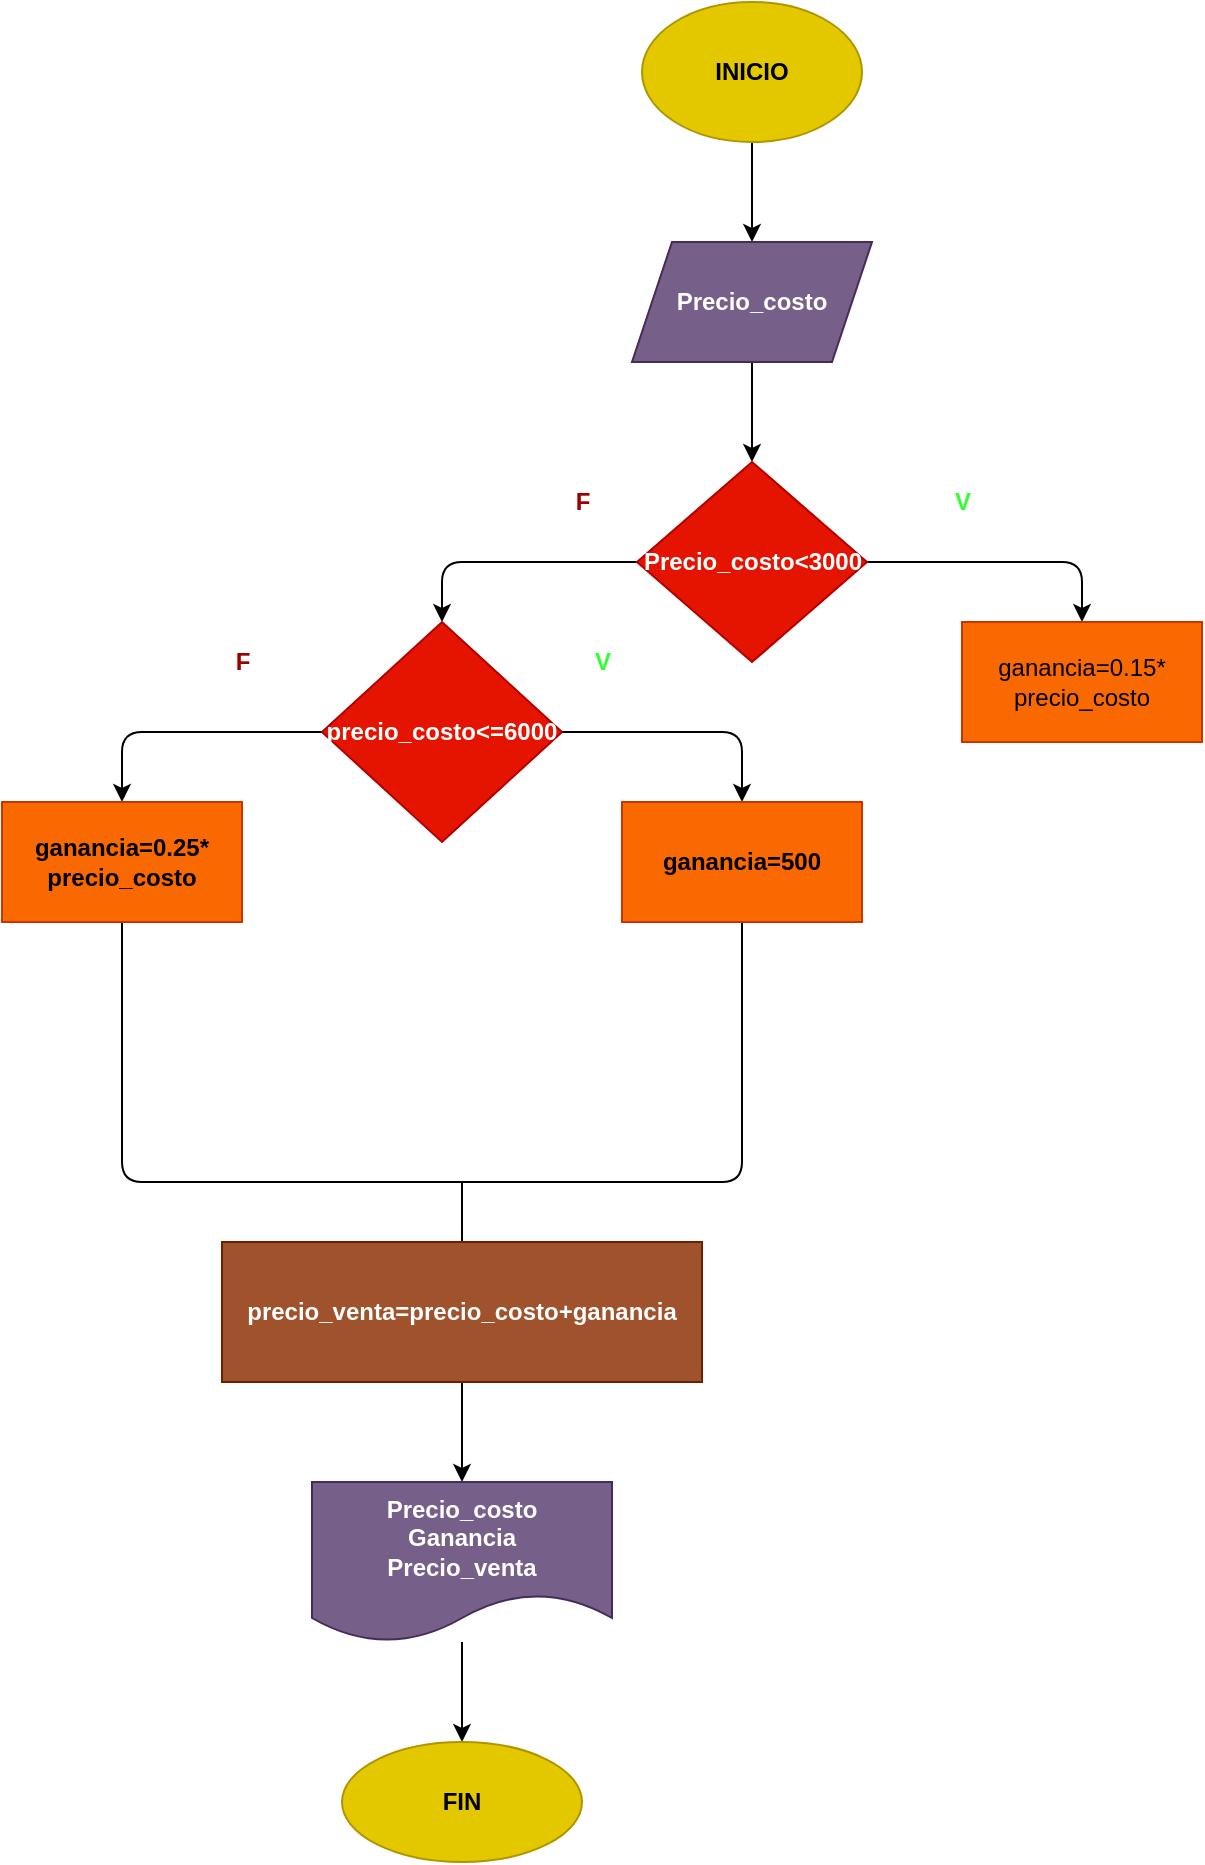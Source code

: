 <mxfile>
    <diagram id="BwwRs1ZiG5zRJxkbWtth" name="Página-1">
        <mxGraphModel dx="1468" dy="459" grid="1" gridSize="10" guides="1" tooltips="1" connect="1" arrows="1" fold="1" page="1" pageScale="1" pageWidth="827" pageHeight="1169" math="0" shadow="0">
            <root>
                <mxCell id="0"/>
                <mxCell id="1" parent="0"/>
                <mxCell id="4" value="" style="edgeStyle=none;html=1;fontColor=#000000;" parent="1" source="2" target="3" edge="1">
                    <mxGeometry relative="1" as="geometry"/>
                </mxCell>
                <mxCell id="2" value="&lt;b&gt;&lt;font color=&quot;#000000&quot;&gt;INICIO&lt;/font&gt;&lt;/b&gt;" style="ellipse;whiteSpace=wrap;html=1;fillColor=#e3c800;strokeColor=#B09500;fontColor=#000000;" parent="1" vertex="1">
                    <mxGeometry x="210" y="20" width="110" height="70" as="geometry"/>
                </mxCell>
                <mxCell id="6" value="" style="edgeStyle=none;html=1;fontColor=#000000;" parent="1" source="3" target="5" edge="1">
                    <mxGeometry relative="1" as="geometry"/>
                </mxCell>
                <mxCell id="3" value="&lt;b&gt;Precio_costo&lt;/b&gt;" style="shape=parallelogram;perimeter=parallelogramPerimeter;whiteSpace=wrap;html=1;fixedSize=1;fillColor=#76608a;strokeColor=#432D57;fontColor=#ffffff;" parent="1" vertex="1">
                    <mxGeometry x="205" y="140" width="120" height="60" as="geometry"/>
                </mxCell>
                <mxCell id="8" value="" style="edgeStyle=none;html=1;fontColor=#000000;" parent="1" source="5" target="7" edge="1">
                    <mxGeometry relative="1" as="geometry">
                        <Array as="points">
                            <mxPoint x="430" y="300"/>
                        </Array>
                    </mxGeometry>
                </mxCell>
                <mxCell id="11" value="" style="edgeStyle=none;html=1;fontColor=#33FF33;" parent="1" source="5" target="10" edge="1">
                    <mxGeometry relative="1" as="geometry">
                        <Array as="points">
                            <mxPoint x="110" y="300"/>
                        </Array>
                    </mxGeometry>
                </mxCell>
                <mxCell id="5" value="&lt;b&gt;Precio_costo&amp;lt;3000&lt;/b&gt;" style="rhombus;whiteSpace=wrap;html=1;fillColor=#e51400;strokeColor=#B20000;fontColor=#ffffff;" parent="1" vertex="1">
                    <mxGeometry x="207.5" y="250" width="115" height="100" as="geometry"/>
                </mxCell>
                <mxCell id="7" value="ganancia=0.15* precio_costo" style="whiteSpace=wrap;html=1;fillColor=#fa6800;strokeColor=#C73500;fontColor=#000000;" parent="1" vertex="1">
                    <mxGeometry x="370" y="330" width="120" height="60" as="geometry"/>
                </mxCell>
                <mxCell id="9" value="&lt;font color=&quot;#33ff33&quot;&gt;&lt;b&gt;V&lt;/b&gt;&lt;/font&gt;" style="text;html=1;align=center;verticalAlign=middle;resizable=0;points=[];autosize=1;strokeColor=none;fillColor=none;fontColor=#000000;" parent="1" vertex="1">
                    <mxGeometry x="360" y="260" width="20" height="20" as="geometry"/>
                </mxCell>
                <mxCell id="14" value="" style="edgeStyle=none;html=1;fontColor=#000000;" parent="1" source="10" target="13" edge="1">
                    <mxGeometry relative="1" as="geometry">
                        <Array as="points">
                            <mxPoint x="260" y="385"/>
                        </Array>
                    </mxGeometry>
                </mxCell>
                <mxCell id="16" value="" style="edgeStyle=none;html=1;fontColor=#000000;" parent="1" source="10" target="15" edge="1">
                    <mxGeometry relative="1" as="geometry">
                        <Array as="points">
                            <mxPoint x="-50" y="385"/>
                        </Array>
                    </mxGeometry>
                </mxCell>
                <mxCell id="10" value="&lt;b&gt;precio_costo&amp;lt;=6000&lt;/b&gt;" style="rhombus;whiteSpace=wrap;html=1;fillColor=#e51400;strokeColor=#B20000;fontColor=#ffffff;" parent="1" vertex="1">
                    <mxGeometry x="50" y="330" width="120" height="110" as="geometry"/>
                </mxCell>
                <mxCell id="35" style="edgeStyle=none;html=1;endArrow=none;endFill=0;" edge="1" parent="1" source="13">
                    <mxGeometry relative="1" as="geometry">
                        <mxPoint x="120" y="610" as="targetPoint"/>
                        <Array as="points">
                            <mxPoint x="260" y="610"/>
                        </Array>
                    </mxGeometry>
                </mxCell>
                <mxCell id="13" value="&lt;b&gt;ganancia=500&lt;/b&gt;" style="whiteSpace=wrap;html=1;fillColor=#fa6800;strokeColor=#C73500;fontColor=#000000;" parent="1" vertex="1">
                    <mxGeometry x="200" y="420" width="120" height="60" as="geometry"/>
                </mxCell>
                <mxCell id="34" style="edgeStyle=none;html=1;endArrow=none;endFill=0;" edge="1" parent="1" source="15">
                    <mxGeometry relative="1" as="geometry">
                        <mxPoint x="120" y="610" as="targetPoint"/>
                        <Array as="points">
                            <mxPoint x="-50" y="610"/>
                        </Array>
                    </mxGeometry>
                </mxCell>
                <mxCell id="15" value="&lt;b&gt;ganancia=0.25* precio_costo&lt;/b&gt;" style="whiteSpace=wrap;html=1;fillColor=#fa6800;strokeColor=#C73500;fontColor=#000000;" parent="1" vertex="1">
                    <mxGeometry x="-110" y="420" width="120" height="60" as="geometry"/>
                </mxCell>
                <mxCell id="28" value="" style="edgeStyle=none;html=1;fontColor=#000000;" parent="1" source="25" target="27" edge="1">
                    <mxGeometry relative="1" as="geometry"/>
                </mxCell>
                <mxCell id="36" style="edgeStyle=none;html=1;exitX=0.5;exitY=0;exitDx=0;exitDy=0;endArrow=none;endFill=0;" edge="1" parent="1" source="25">
                    <mxGeometry relative="1" as="geometry">
                        <mxPoint x="120" y="610" as="targetPoint"/>
                    </mxGeometry>
                </mxCell>
                <mxCell id="25" value="&lt;b&gt;precio_venta=precio_costo+ganancia&lt;/b&gt;" style="rounded=0;whiteSpace=wrap;html=1;fontColor=#ffffff;fillColor=#a0522d;strokeColor=#6D1F00;" parent="1" vertex="1">
                    <mxGeometry y="640" width="240" height="70" as="geometry"/>
                </mxCell>
                <mxCell id="30" value="" style="edgeStyle=none;html=1;fontColor=#000000;" parent="1" source="27" target="29" edge="1">
                    <mxGeometry relative="1" as="geometry"/>
                </mxCell>
                <mxCell id="27" value="&lt;b&gt;Precio_costo&lt;/b&gt;&lt;br&gt;&lt;b&gt;Ganancia&lt;/b&gt;&lt;br&gt;&lt;b&gt;Precio_venta&lt;/b&gt;" style="shape=document;whiteSpace=wrap;html=1;boundedLbl=1;fillColor=#76608a;strokeColor=#432D57;fontColor=#ffffff;rounded=0;" parent="1" vertex="1">
                    <mxGeometry x="45" y="760" width="150" height="80" as="geometry"/>
                </mxCell>
                <mxCell id="29" value="&lt;b&gt;FIN&lt;/b&gt;" style="ellipse;whiteSpace=wrap;html=1;fillColor=#e3c800;strokeColor=#B09500;fontColor=#000000;rounded=0;" parent="1" vertex="1">
                    <mxGeometry x="60" y="890" width="120" height="60" as="geometry"/>
                </mxCell>
                <mxCell id="31" value="&lt;font color=&quot;#990000&quot;&gt;&lt;b&gt;F&lt;/b&gt;&lt;/font&gt;" style="text;html=1;align=center;verticalAlign=middle;resizable=0;points=[];autosize=1;strokeColor=none;fillColor=none;fontColor=#000000;" parent="1" vertex="1">
                    <mxGeometry x="170" y="260" width="20" height="20" as="geometry"/>
                </mxCell>
                <mxCell id="32" value="&lt;b&gt;F&lt;/b&gt;" style="text;html=1;align=center;verticalAlign=middle;resizable=0;points=[];autosize=1;strokeColor=none;fillColor=none;fontColor=#990000;" parent="1" vertex="1">
                    <mxGeometry y="340" width="20" height="20" as="geometry"/>
                </mxCell>
                <mxCell id="33" value="&lt;b&gt;&lt;font color=&quot;#33ff33&quot;&gt;V&lt;/font&gt;&lt;/b&gt;" style="text;html=1;align=center;verticalAlign=middle;resizable=0;points=[];autosize=1;strokeColor=none;fillColor=none;fontColor=#990000;" parent="1" vertex="1">
                    <mxGeometry x="180" y="340" width="20" height="20" as="geometry"/>
                </mxCell>
            </root>
        </mxGraphModel>
    </diagram>
</mxfile>